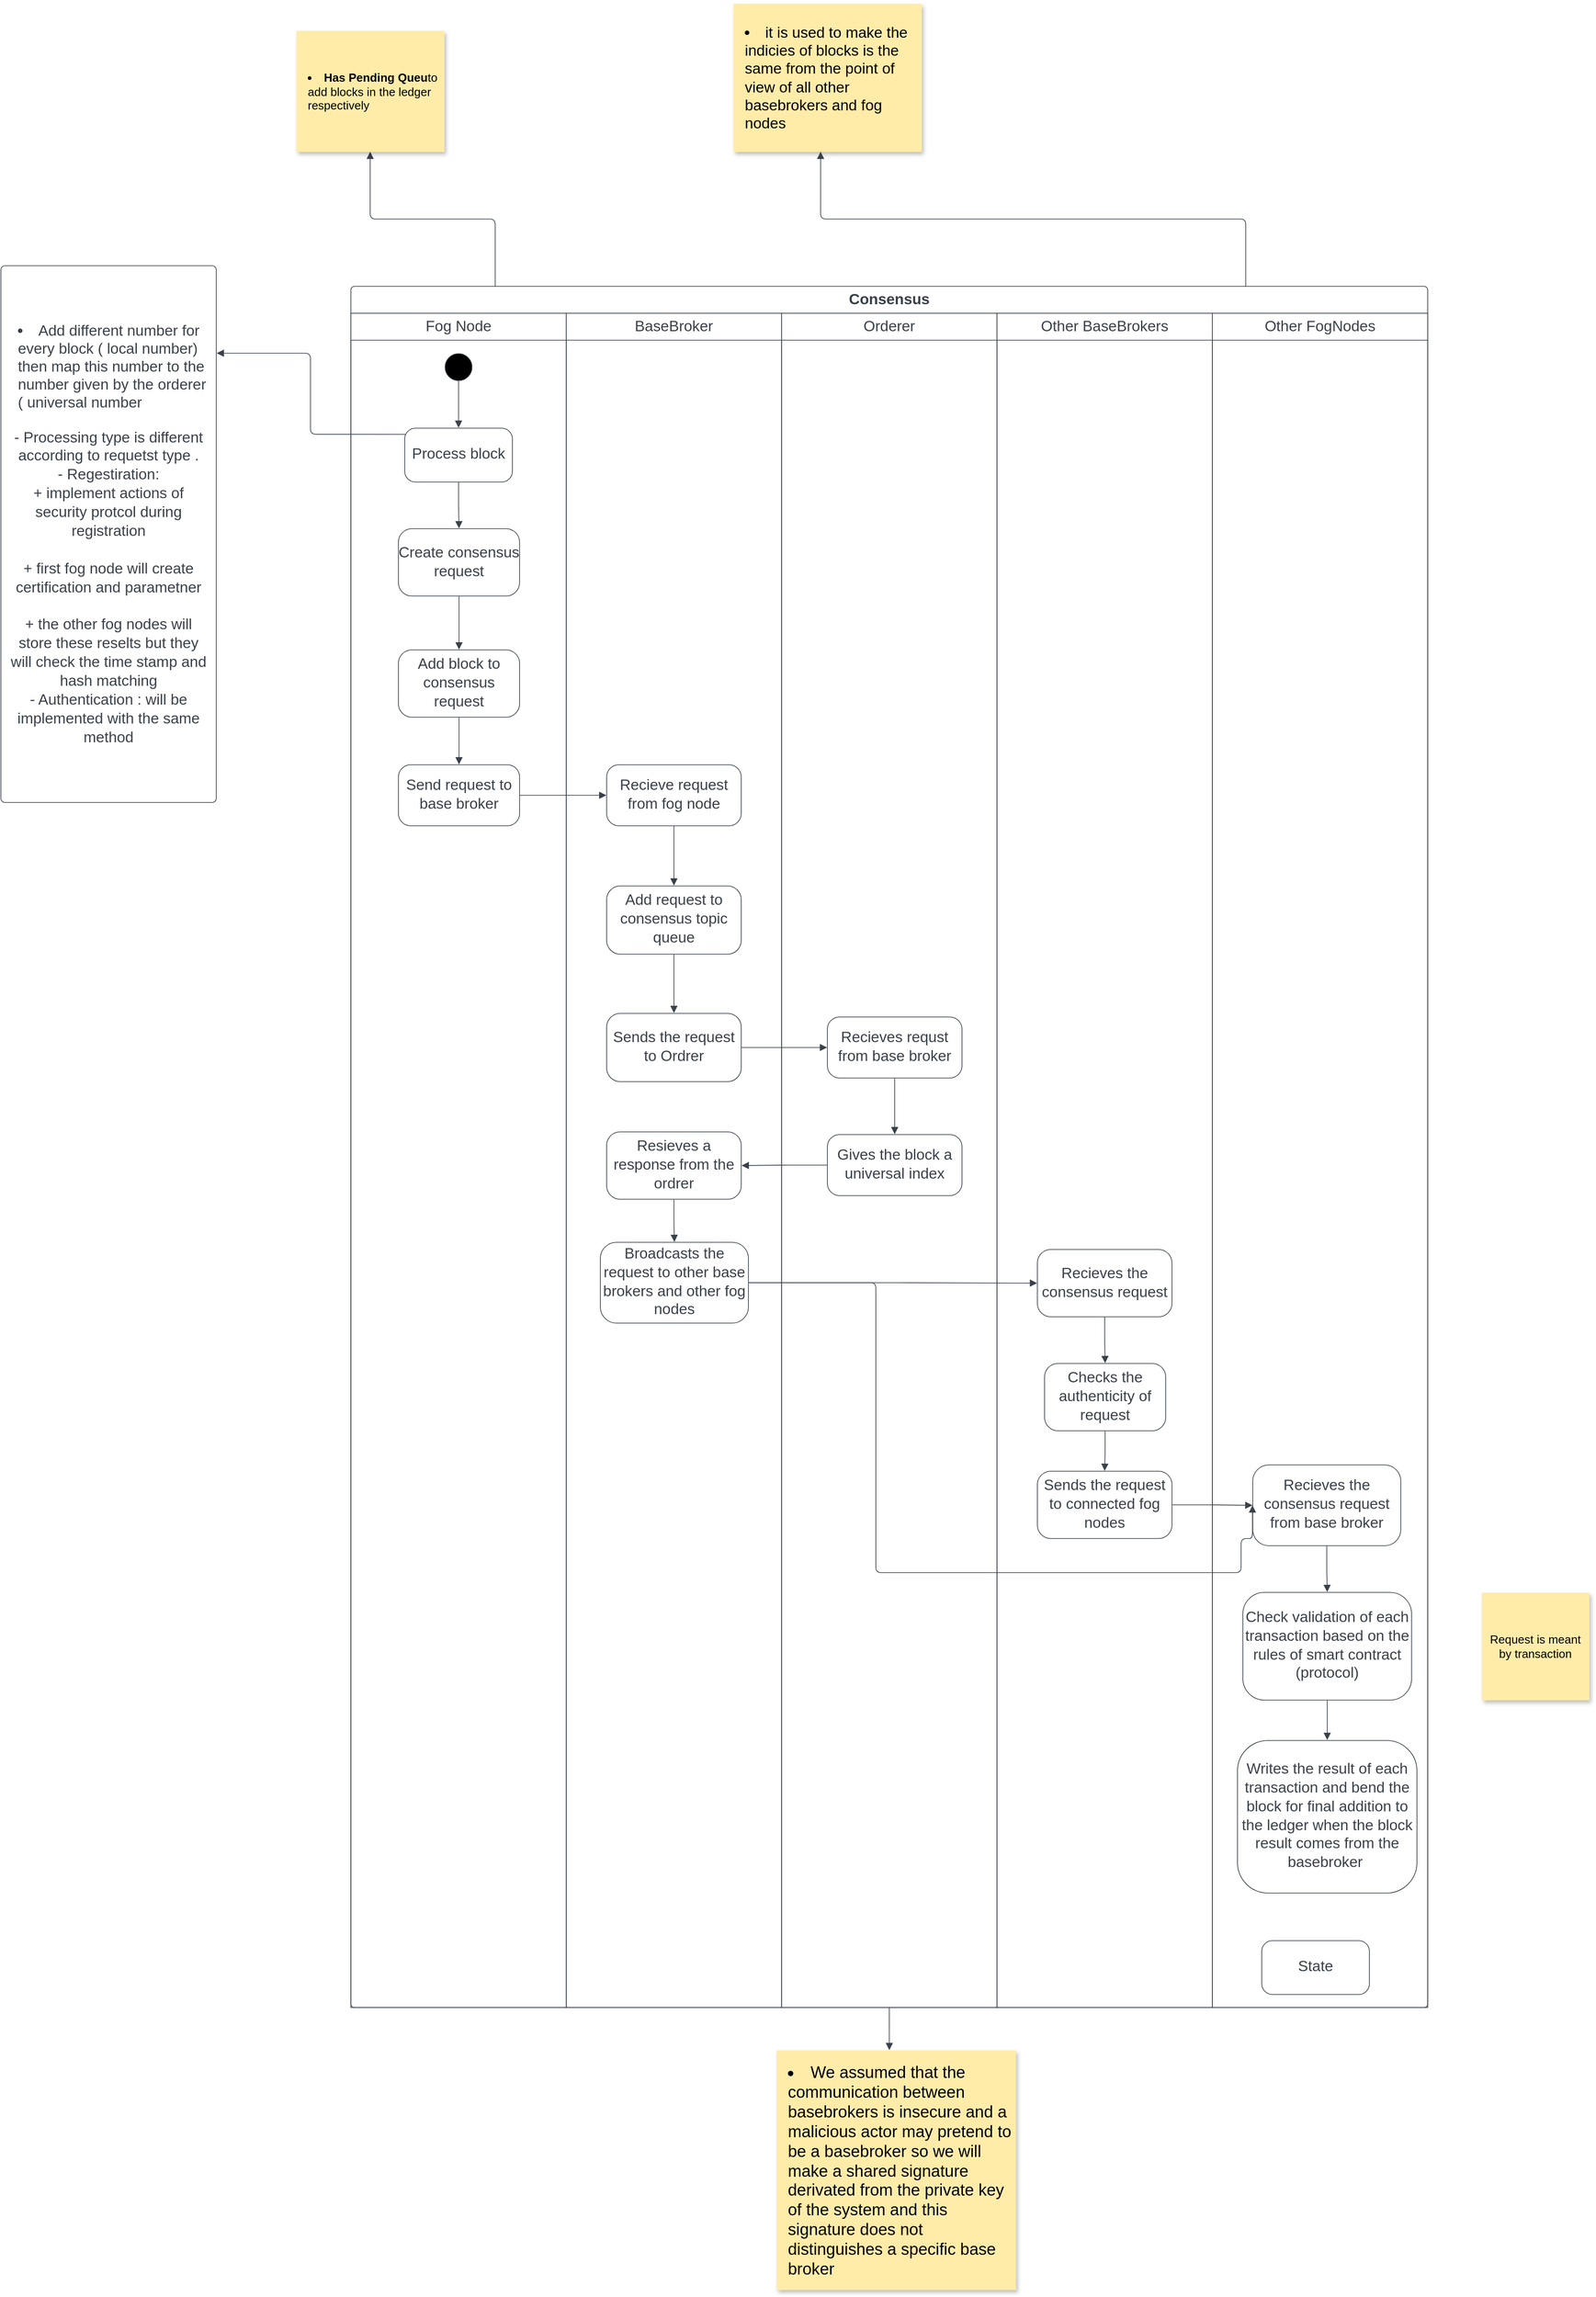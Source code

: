 <mxfile version="17.1.2" type="github">
  <diagram id="9EqGme9XQ8Pk4LfK-jfx" name="Page-1">
    <mxGraphModel dx="2445" dy="1882" grid="1" gridSize="10" guides="1" tooltips="1" connect="1" arrows="1" fold="1" page="1" pageScale="1" pageWidth="827" pageHeight="1169" math="0" shadow="0">
      <root>
        <mxCell id="0" />
        <mxCell id="1" parent="0" />
        <mxCell id="pPeF-HTOgFZXbcfXd0PG-1" value="Consensus" style="swimlane;startSize=30;html=1;whiteSpace=wrap;childLayout=stackLayout;resizeParent=1;dropTarget=0;spacing=0;strokeColor=#3a414a;strokeOpacity=100;rounded=1;absoluteArcSize=1;arcSize=9;strokeWidth=0.8;container=1;pointerEvents=0;collapsible=0;recursiveResize=0;fontSize=16.7;fontColor=#3a414a;" parent="1" vertex="1">
          <mxGeometry x="345" y="-120" width="1200" height="1917.5" as="geometry" />
        </mxCell>
        <mxCell id="pPeF-HTOgFZXbcfXd0PG-2" value="Fog Node" style="swimlane;html=1;whiteSpace=wrap;connectable=0;fontStyle=0;startSize=30;dropTarget=0;rounded=0;spacing=0;strokeColor=#3a414a;strokeOpacity=100;strokeWidth=0.8;container=1;pointerEvents=0;collapsible=0;recursiveResize=0;fontSize=16.7;fontColor=#3a414a;" parent="pPeF-HTOgFZXbcfXd0PG-1" vertex="1">
          <mxGeometry y="30" width="240" height="1887.5" as="geometry" />
        </mxCell>
        <mxCell id="pPeF-HTOgFZXbcfXd0PG-3" value="BaseBroker" style="swimlane;html=1;whiteSpace=wrap;connectable=0;fontStyle=0;startSize=30;dropTarget=0;rounded=0;spacing=0;strokeColor=#3a414a;strokeOpacity=100;strokeWidth=0.8;container=1;pointerEvents=0;collapsible=0;recursiveResize=0;fontSize=16.7;fontColor=#3a414a;" parent="pPeF-HTOgFZXbcfXd0PG-1" vertex="1">
          <mxGeometry x="240" y="30" width="240" height="1887.5" as="geometry" />
        </mxCell>
        <mxCell id="pPeF-HTOgFZXbcfXd0PG-4" value="Orderer" style="swimlane;html=1;whiteSpace=wrap;connectable=0;fontStyle=0;startSize=30;dropTarget=0;rounded=0;spacing=0;strokeColor=#3a414a;strokeOpacity=100;strokeWidth=0.8;container=1;pointerEvents=0;collapsible=0;recursiveResize=0;fontSize=16.7;fontColor=#3a414a;" parent="pPeF-HTOgFZXbcfXd0PG-1" vertex="1">
          <mxGeometry x="480" y="30" width="240" height="1887.5" as="geometry" />
        </mxCell>
        <mxCell id="pPeF-HTOgFZXbcfXd0PG-5" value="Other BaseBrokers" style="swimlane;html=1;whiteSpace=wrap;connectable=0;fontStyle=0;startSize=30;dropTarget=0;rounded=0;spacing=0;strokeColor=#3a414a;strokeOpacity=100;strokeWidth=0.8;container=1;pointerEvents=0;collapsible=0;recursiveResize=0;fontSize=16.7;fontColor=#3a414a;" parent="pPeF-HTOgFZXbcfXd0PG-1" vertex="1">
          <mxGeometry x="720" y="30" width="240" height="1887.5" as="geometry" />
        </mxCell>
        <mxCell id="pPeF-HTOgFZXbcfXd0PG-6" value="Other FogNodes" style="swimlane;html=1;whiteSpace=wrap;connectable=0;fontStyle=0;startSize=30;dropTarget=0;rounded=0;spacing=0;strokeColor=#3a414a;strokeOpacity=100;strokeWidth=0.8;container=1;pointerEvents=0;collapsible=0;recursiveResize=0;fontSize=16.7;fontColor=#3a414a;" parent="pPeF-HTOgFZXbcfXd0PG-1" vertex="1">
          <mxGeometry x="960" y="30" width="240" height="1887.5" as="geometry" />
        </mxCell>
        <UserObject label="" lucidchartObjectId="CdP9xf9X6418" id="pPeF-HTOgFZXbcfXd0PG-7">
          <mxCell style="html=1;overflow=block;blockSpacing=1;whiteSpace=wrap;ellipse;fillColor=#000000;fontSize=13;spacing=0;strokeColor=#3a414a;strokeOpacity=100;rounded=1;absoluteArcSize=1;arcSize=9;strokeWidth=0.8;" parent="1" vertex="1">
            <mxGeometry x="450" y="-45" width="30" height="30" as="geometry" />
          </mxCell>
        </UserObject>
        <mxCell id="pPeF-HTOgFZXbcfXd0PG-8" value="&lt;div style=&quot;display: flex; justify-content: center; text-align: center; align-items: baseline; font-size: 0; line-height: 1.25;margin-top: -2px;&quot;&gt;&lt;span&gt;&lt;span style=&quot;font-size:16.7px;color:#3a414a;&quot;&gt;Create consensus request&lt;/span&gt;&lt;/span&gt;&lt;/div&gt;" style="rounded=1;arcSize=20;whiteSpace=wrap;overflow=block;blockSpacing=1;html=1;fontSize=13;spacing=0;strokeColor=#3a414a;strokeOpacity=100;strokeWidth=0.8;" parent="1" vertex="1">
          <mxGeometry x="398" y="150" width="135" height="75" as="geometry" />
        </mxCell>
        <mxCell id="pPeF-HTOgFZXbcfXd0PG-9" value="&lt;div style=&quot;display: flex; justify-content: center; text-align: center; align-items: baseline; font-size: 0; line-height: 1.25;margin-top: -2px;&quot;&gt;&lt;span&gt;&lt;span style=&quot;font-size:16.7px;color:#3a414a;&quot;&gt;Add block to consensus request&lt;/span&gt;&lt;/span&gt;&lt;/div&gt;" style="rounded=1;arcSize=20;whiteSpace=wrap;overflow=block;blockSpacing=1;html=1;fontSize=13;spacing=0;strokeColor=#3a414a;strokeOpacity=100;strokeWidth=0.8;" parent="1" vertex="1">
          <mxGeometry x="398" y="285" width="135" height="75" as="geometry" />
        </mxCell>
        <UserObject label="" lucidchartObjectId="jgP9Arb4AGy4" id="pPeF-HTOgFZXbcfXd0PG-10">
          <mxCell style="html=1;jettySize=18;whiteSpace=wrap;overflow=block;blockSpacing=1;fontSize=13;strokeColor=#3a414a;strokeOpacity=100;strokeWidth=0.8;rounded=1;arcSize=12;edgeStyle=orthogonalEdgeStyle;startArrow=none;endArrow=block;endFill=1;exitX=0.5;exitY=1.005;exitPerimeter=0;entryX=0.5;entryY=-0.006;entryPerimeter=0;" parent="1" source="pPeF-HTOgFZXbcfXd0PG-9" target="pPeF-HTOgFZXbcfXd0PG-11" edge="1">
            <mxGeometry width="100" height="100" relative="1" as="geometry">
              <Array as="points" />
            </mxGeometry>
          </mxCell>
        </UserObject>
        <mxCell id="pPeF-HTOgFZXbcfXd0PG-11" value="&lt;div style=&quot;display: flex; justify-content: center; text-align: center; align-items: baseline; font-size: 0; line-height: 1.25;margin-top: -2px;&quot;&gt;&lt;span&gt;&lt;span style=&quot;font-size:16.7px;color:#3a414a;&quot;&gt;Send request to base broker&lt;/span&gt;&lt;/span&gt;&lt;/div&gt;" style="rounded=1;arcSize=20;whiteSpace=wrap;overflow=block;blockSpacing=1;html=1;fontSize=13;spacing=0;strokeColor=#3a414a;strokeOpacity=100;strokeWidth=0.8;" parent="1" vertex="1">
          <mxGeometry x="398" y="413" width="135" height="68" as="geometry" />
        </mxCell>
        <mxCell id="pPeF-HTOgFZXbcfXd0PG-12" value="&lt;div style=&quot;display: flex; justify-content: center; text-align: center; align-items: baseline; font-size: 0; line-height: 1.25;margin-top: -2px;&quot;&gt;&lt;span&gt;&lt;span style=&quot;font-size:16.7px;color:#3a414a;&quot;&gt;Process block &lt;/span&gt;&lt;/span&gt;&lt;/div&gt;" style="rounded=1;arcSize=20;whiteSpace=wrap;overflow=block;blockSpacing=1;html=1;fontSize=13;spacing=0;strokeColor=#3a414a;strokeOpacity=100;strokeWidth=0.8;" parent="1" vertex="1">
          <mxGeometry x="405" y="38" width="120" height="60" as="geometry" />
        </mxCell>
        <UserObject label="" lucidchartObjectId="PmP9a8LX6a7B" id="pPeF-HTOgFZXbcfXd0PG-13">
          <mxCell style="html=1;jettySize=18;whiteSpace=wrap;overflow=block;blockSpacing=1;fontSize=13;strokeColor=#3a414a;strokeOpacity=100;strokeWidth=0.8;rounded=1;arcSize=12;edgeStyle=orthogonalEdgeStyle;startArrow=none;endArrow=block;endFill=1;exitX=0.5;exitY=1.013;exitPerimeter=0;entryX=0.5;entryY=-0.006;entryPerimeter=0;" parent="1" source="pPeF-HTOgFZXbcfXd0PG-7" target="pPeF-HTOgFZXbcfXd0PG-12" edge="1">
            <mxGeometry width="100" height="100" relative="1" as="geometry">
              <Array as="points" />
            </mxGeometry>
          </mxCell>
        </UserObject>
        <UserObject label="" lucidchartObjectId="TmP9PcP57h9T" id="pPeF-HTOgFZXbcfXd0PG-14">
          <mxCell style="html=1;jettySize=18;whiteSpace=wrap;overflow=block;blockSpacing=1;fontSize=13;strokeColor=#3a414a;strokeOpacity=100;strokeWidth=0.8;rounded=1;arcSize=12;edgeStyle=orthogonalEdgeStyle;startArrow=none;endArrow=block;endFill=1;exitX=0.5;exitY=1.006;exitPerimeter=0;entryX=0.5;entryY=-0.005;entryPerimeter=0;" parent="1" source="pPeF-HTOgFZXbcfXd0PG-12" target="pPeF-HTOgFZXbcfXd0PG-8" edge="1">
            <mxGeometry width="100" height="100" relative="1" as="geometry">
              <Array as="points" />
            </mxGeometry>
          </mxCell>
        </UserObject>
        <UserObject label="" lucidchartObjectId="XmP9wOvws5Zp" id="pPeF-HTOgFZXbcfXd0PG-15">
          <mxCell style="html=1;jettySize=18;whiteSpace=wrap;overflow=block;blockSpacing=1;fontSize=13;strokeColor=#3a414a;strokeOpacity=100;strokeWidth=0.8;rounded=1;arcSize=12;edgeStyle=orthogonalEdgeStyle;startArrow=none;endArrow=block;endFill=1;exitX=0.5;exitY=1.005;exitPerimeter=0;entryX=0.5;entryY=-0.005;entryPerimeter=0;" parent="1" source="pPeF-HTOgFZXbcfXd0PG-8" target="pPeF-HTOgFZXbcfXd0PG-9" edge="1">
            <mxGeometry width="100" height="100" relative="1" as="geometry">
              <Array as="points" />
            </mxGeometry>
          </mxCell>
        </UserObject>
        <mxCell id="pPeF-HTOgFZXbcfXd0PG-16" value="&lt;div style=&quot;display: flex; justify-content: center; text-align: center; align-items: baseline; font-size: 0; line-height: 1.25;margin-top: -2px;&quot;&gt;&lt;span&gt;&lt;span style=&quot;font-size:16.7px;color:#3a414a;&quot;&gt;Recieve request from fog node&lt;/span&gt;&lt;/span&gt;&lt;/div&gt;" style="rounded=1;arcSize=20;whiteSpace=wrap;overflow=block;blockSpacing=1;html=1;fontSize=13;spacing=0;strokeColor=#3a414a;strokeOpacity=100;strokeWidth=0.8;" parent="1" vertex="1">
          <mxGeometry x="630" y="413" width="150" height="68" as="geometry" />
        </mxCell>
        <UserObject label="&lt;ul style=&quot;margin: 0px; padding-left: 10px;list-style-position: inside; list-style-type:disc&quot;&gt;&lt;li style=&quot;text-align:left;color:#3a414a;font-size:16.7px;&quot;&gt;&lt;span style=&quot;margin-left: 0px;margin-top: -2px;&quot;&gt;&lt;span style=&quot;font-size:16.7px;color:#3a414a;&quot;&gt;Add different number for every block ( local number)  then  map this number to the number given by the orderer ( universal number&lt;/span&gt;&lt;/span&gt;&lt;/li&gt;&lt;/ul&gt;&lt;div style=&quot;display: flex; justify-content: center; text-align: center; align-items: baseline; font-size: 0; line-height: 1.25;margin-top: -2px;&quot;&gt;&lt;span&gt;&lt;span style=&quot;font-size:16.7px;color:#3a414a;&quot;&gt;&#xa;- Processing type is different according to requetst type .&#xa;- Regestiration: &#xa;+ implement actions of security protcol during registration&#xa;&#xa;+ first fog node will create certification and parametner &#xa;&#xa;+ the other fog nodes will store these reselts but they will check the time stamp and hash matching&#xa;- Authentication : will be implemented with the same method  &#xa;&lt;/span&gt;&lt;/span&gt;&lt;/div&gt;" lucidchartObjectId="moP9F8FH.Dze" id="pPeF-HTOgFZXbcfXd0PG-17">
          <mxCell style="html=1;overflow=block;blockSpacing=1;whiteSpace=wrap;fontSize=13;spacing=9;strokeColor=#3a414a;strokeOpacity=100;rounded=1;absoluteArcSize=1;arcSize=9;strokeWidth=0.8;" parent="1" vertex="1">
            <mxGeometry x="-45" y="-143" width="240" height="598" as="geometry" />
          </mxCell>
        </UserObject>
        <UserObject label="" lucidchartObjectId="DoP9wG~hN0e~" id="pPeF-HTOgFZXbcfXd0PG-18">
          <mxCell style="html=1;jettySize=18;whiteSpace=wrap;overflow=block;blockSpacing=1;fontSize=13;strokeColor=#3a414a;strokeOpacity=100;strokeWidth=0.8;rounded=1;arcSize=12;edgeStyle=orthogonalEdgeStyle;startArrow=none;endArrow=block;endFill=1;exitX=0.007;exitY=0.114;exitPerimeter=0;entryX=1.002;entryY=0.163;entryPerimeter=0;" parent="1" source="pPeF-HTOgFZXbcfXd0PG-12" target="pPeF-HTOgFZXbcfXd0PG-17" edge="1">
            <mxGeometry width="100" height="100" relative="1" as="geometry">
              <Array as="points" />
            </mxGeometry>
          </mxCell>
        </UserObject>
        <UserObject label="" lucidchartObjectId="rHP9DZxBP1Vf" id="pPeF-HTOgFZXbcfXd0PG-19">
          <mxCell style="html=1;jettySize=18;whiteSpace=wrap;overflow=block;blockSpacing=1;fontSize=13;strokeColor=#3a414a;strokeOpacity=100;strokeWidth=0.8;rounded=1;arcSize=12;edgeStyle=orthogonalEdgeStyle;startArrow=none;endArrow=block;endFill=1;exitX=0.5;exitY=1;exitPerimeter=0;entryX=0.472;entryY=0;entryPerimeter=0;" parent="1" source="pPeF-HTOgFZXbcfXd0PG-1" target="pPeF-HTOgFZXbcfXd0PG-47" edge="1">
            <mxGeometry width="100" height="100" relative="1" as="geometry">
              <Array as="points" />
            </mxGeometry>
          </mxCell>
        </UserObject>
        <UserObject label="" lucidchartObjectId="VHP9fHRR2rGY" id="pPeF-HTOgFZXbcfXd0PG-20">
          <mxCell style="html=1;jettySize=18;whiteSpace=wrap;overflow=block;blockSpacing=1;fontSize=13;strokeColor=#3a414a;strokeOpacity=100;strokeWidth=0.8;rounded=1;arcSize=12;edgeStyle=orthogonalEdgeStyle;startArrow=none;endArrow=block;endFill=1;exitX=1.003;exitY=0.5;exitPerimeter=0;entryX=-0.002;entryY=0.5;entryPerimeter=0;" parent="1" source="pPeF-HTOgFZXbcfXd0PG-11" target="pPeF-HTOgFZXbcfXd0PG-16" edge="1">
            <mxGeometry width="100" height="100" relative="1" as="geometry">
              <Array as="points" />
            </mxGeometry>
          </mxCell>
        </UserObject>
        <mxCell id="pPeF-HTOgFZXbcfXd0PG-21" value="&lt;div style=&quot;display: flex; justify-content: center; text-align: center; align-items: baseline; font-size: 0; line-height: 1.25;margin-top: -2px;&quot;&gt;&lt;span&gt;&lt;span style=&quot;font-size:16.7px;color:#3a414a;&quot;&gt;Add request to consensus topic queue&lt;/span&gt;&lt;/span&gt;&lt;/div&gt;" style="rounded=1;arcSize=20;whiteSpace=wrap;overflow=block;blockSpacing=1;html=1;fontSize=13;spacing=0;strokeColor=#3a414a;strokeOpacity=100;strokeWidth=0.8;" parent="1" vertex="1">
          <mxGeometry x="630" y="548" width="150" height="76" as="geometry" />
        </mxCell>
        <UserObject label="" lucidchartObjectId="iJP9lG1LMExx" id="pPeF-HTOgFZXbcfXd0PG-22">
          <mxCell style="html=1;jettySize=18;whiteSpace=wrap;overflow=block;blockSpacing=1;fontSize=13;strokeColor=#3a414a;strokeOpacity=100;strokeWidth=0.8;rounded=1;arcSize=12;edgeStyle=orthogonalEdgeStyle;startArrow=none;endArrow=block;endFill=1;exitX=0.5;exitY=1.006;exitPerimeter=0;entryX=0.5;entryY=-0.005;entryPerimeter=0;" parent="1" source="pPeF-HTOgFZXbcfXd0PG-16" target="pPeF-HTOgFZXbcfXd0PG-21" edge="1">
            <mxGeometry width="100" height="100" relative="1" as="geometry">
              <Array as="points" />
            </mxGeometry>
          </mxCell>
        </UserObject>
        <mxCell id="pPeF-HTOgFZXbcfXd0PG-23" value="&lt;div style=&quot;display: flex; justify-content: center; text-align: center; align-items: baseline; font-size: 0; line-height: 1.25;margin-top: -2px;&quot;&gt;&lt;span&gt;&lt;span style=&quot;font-size:16.7px;color:#3a414a;&quot;&gt;Sends the request to Ordrer&lt;/span&gt;&lt;/span&gt;&lt;/div&gt;" style="rounded=1;arcSize=20;whiteSpace=wrap;overflow=block;blockSpacing=1;html=1;fontSize=13;spacing=0;strokeColor=#3a414a;strokeOpacity=100;strokeWidth=0.8;" parent="1" vertex="1">
          <mxGeometry x="630" y="690" width="150" height="76" as="geometry" />
        </mxCell>
        <UserObject label="" lucidchartObjectId="1JP9.PYqI3OY" id="pPeF-HTOgFZXbcfXd0PG-24">
          <mxCell style="html=1;jettySize=18;whiteSpace=wrap;overflow=block;blockSpacing=1;fontSize=13;strokeColor=#3a414a;strokeOpacity=100;strokeWidth=0.8;rounded=1;arcSize=12;edgeStyle=orthogonalEdgeStyle;startArrow=none;endArrow=block;endFill=1;exitX=0.5;exitY=1.005;exitPerimeter=0;entryX=0.5;entryY=-0.005;entryPerimeter=0;" parent="1" source="pPeF-HTOgFZXbcfXd0PG-21" target="pPeF-HTOgFZXbcfXd0PG-23" edge="1">
            <mxGeometry width="100" height="100" relative="1" as="geometry">
              <Array as="points" />
            </mxGeometry>
          </mxCell>
        </UserObject>
        <UserObject label="&lt;ul style=&quot;margin: 0px; padding-left: 10px;list-style-position: inside; list-style-type:disc&quot;&gt;&lt;li style=&quot;text-align:left;font-size:16.8px;&quot;&gt;&lt;span style=&quot;margin-left: 0px;margin-top: -2px;&quot;&gt;&lt;span style=&quot;font-size:16.8px;&quot;&gt;it is used to make the indicies of blocks is the same from the point of view of all other basebrokers and fog nodes&lt;/span&gt;&lt;/span&gt;&lt;/li&gt;&lt;/ul&gt;" lucidchartObjectId="7KP9td6ryeQL" id="pPeF-HTOgFZXbcfXd0PG-25">
          <mxCell style="html=1;overflow=block;blockSpacing=1;whiteSpace=wrap;shadow=1;fontSize=13;spacing=3.8;strokeColor=none;fillColor=#FFECA9;strokeWidth=0;" parent="1" vertex="1">
            <mxGeometry x="771" y="-435" width="210" height="165" as="geometry" />
          </mxCell>
        </UserObject>
        <UserObject label="" lucidchartObjectId="dMP9-0muirMH" id="pPeF-HTOgFZXbcfXd0PG-26">
          <mxCell style="html=1;jettySize=18;whiteSpace=wrap;overflow=block;blockSpacing=1;fontSize=13;strokeColor=#3a414a;strokeOpacity=100;strokeWidth=0.8;rounded=1;arcSize=12;edgeStyle=orthogonalEdgeStyle;startArrow=none;endArrow=block;endFill=1;exitX=0.831;exitY=0;exitPerimeter=0;entryX=0.464;entryY=1;entryPerimeter=0;" parent="1" source="pPeF-HTOgFZXbcfXd0PG-1" target="pPeF-HTOgFZXbcfXd0PG-25" edge="1">
            <mxGeometry width="100" height="100" relative="1" as="geometry">
              <Array as="points" />
            </mxGeometry>
          </mxCell>
        </UserObject>
        <mxCell id="pPeF-HTOgFZXbcfXd0PG-27" value="&lt;div style=&quot;display: flex; justify-content: center; text-align: center; align-items: baseline; font-size: 0; line-height: 1.25;margin-top: -2px;&quot;&gt;&lt;span&gt;&lt;span style=&quot;font-size:16.7px;color:#3a414a;&quot;&gt;Recieves requst from base broker&lt;/span&gt;&lt;/span&gt;&lt;/div&gt;" style="rounded=1;arcSize=20;whiteSpace=wrap;overflow=block;blockSpacing=1;html=1;fontSize=13;spacing=0;strokeColor=#3a414a;strokeOpacity=100;strokeWidth=0.8;" parent="1" vertex="1">
          <mxGeometry x="876" y="694" width="150" height="68" as="geometry" />
        </mxCell>
        <UserObject label="" lucidchartObjectId="FTP96DiJ4qId" id="pPeF-HTOgFZXbcfXd0PG-28">
          <mxCell style="html=1;jettySize=18;whiteSpace=wrap;overflow=block;blockSpacing=1;fontSize=13;strokeColor=#3a414a;strokeOpacity=100;strokeWidth=0.8;rounded=1;arcSize=12;edgeStyle=orthogonalEdgeStyle;startArrow=none;endArrow=block;endFill=1;exitX=1.003;exitY=0.5;exitPerimeter=0;entryX=-0.002;entryY=0.5;entryPerimeter=0;" parent="1" source="pPeF-HTOgFZXbcfXd0PG-23" target="pPeF-HTOgFZXbcfXd0PG-27" edge="1">
            <mxGeometry width="100" height="100" relative="1" as="geometry">
              <Array as="points" />
            </mxGeometry>
          </mxCell>
        </UserObject>
        <UserObject label="" lucidchartObjectId="C6P97z8danBf" id="pPeF-HTOgFZXbcfXd0PG-29">
          <mxCell style="html=1;jettySize=18;whiteSpace=wrap;overflow=block;blockSpacing=1;fontSize=13;strokeColor=#3a414a;strokeOpacity=100;strokeWidth=0.8;rounded=1;arcSize=12;edgeStyle=orthogonalEdgeStyle;startArrow=none;endArrow=block;endFill=1;exitX=0.134;exitY=0;exitPerimeter=0;entryX=0.5;entryY=1;entryPerimeter=0;" parent="1" source="pPeF-HTOgFZXbcfXd0PG-1" target="pPeF-HTOgFZXbcfXd0PG-36" edge="1">
            <mxGeometry width="100" height="100" relative="1" as="geometry">
              <Array as="points" />
            </mxGeometry>
          </mxCell>
        </UserObject>
        <mxCell id="pPeF-HTOgFZXbcfXd0PG-30" value="&lt;div style=&quot;display: flex; justify-content: center; text-align: center; align-items: baseline; font-size: 0; line-height: 1.25;margin-top: -2px;&quot;&gt;&lt;span&gt;&lt;span style=&quot;font-size:16.7px;color:#3a414a;&quot;&gt;Gives the block a universal index&lt;/span&gt;&lt;/span&gt;&lt;/div&gt;" style="rounded=1;arcSize=20;whiteSpace=wrap;overflow=block;blockSpacing=1;html=1;fontSize=13;spacing=0;strokeColor=#3a414a;strokeOpacity=100;strokeWidth=0.8;" parent="1" vertex="1">
          <mxGeometry x="876" y="825" width="150" height="68" as="geometry" />
        </mxCell>
        <UserObject label="" lucidchartObjectId="4wQ9gFIfpN7z" id="pPeF-HTOgFZXbcfXd0PG-31">
          <mxCell style="html=1;jettySize=18;whiteSpace=wrap;overflow=block;blockSpacing=1;fontSize=13;strokeColor=#3a414a;strokeOpacity=100;strokeWidth=0.8;rounded=1;arcSize=12;edgeStyle=orthogonalEdgeStyle;startArrow=none;endArrow=block;endFill=1;exitX=0.5;exitY=1.006;exitPerimeter=0;entryX=0.5;entryY=-0.006;entryPerimeter=0;" parent="1" source="pPeF-HTOgFZXbcfXd0PG-27" target="pPeF-HTOgFZXbcfXd0PG-30" edge="1">
            <mxGeometry width="100" height="100" relative="1" as="geometry">
              <Array as="points" />
            </mxGeometry>
          </mxCell>
        </UserObject>
        <mxCell id="pPeF-HTOgFZXbcfXd0PG-32" value="&lt;div style=&quot;display: flex; justify-content: center; text-align: center; align-items: baseline; font-size: 0; line-height: 1.25;margin-top: -2px;&quot;&gt;&lt;span&gt;&lt;span style=&quot;font-size:16.7px;color:#3a414a;&quot;&gt;Resieves a response from the ordrer&lt;/span&gt;&lt;/span&gt;&lt;/div&gt;" style="rounded=1;arcSize=20;whiteSpace=wrap;overflow=block;blockSpacing=1;html=1;fontSize=13;spacing=0;strokeColor=#3a414a;strokeOpacity=100;strokeWidth=0.8;" parent="1" vertex="1">
          <mxGeometry x="630" y="822" width="150" height="75" as="geometry" />
        </mxCell>
        <UserObject label="" lucidchartObjectId="mxQ99RnzjHwp" id="pPeF-HTOgFZXbcfXd0PG-33">
          <mxCell style="html=1;jettySize=18;whiteSpace=wrap;overflow=block;blockSpacing=1;fontSize=13;strokeColor=#3a414a;strokeOpacity=100;strokeWidth=0.8;rounded=1;arcSize=12;edgeStyle=orthogonalEdgeStyle;startArrow=none;endArrow=block;endFill=1;exitX=-0.002;exitY=0.5;exitPerimeter=0;entryX=1.003;entryY=0.5;entryPerimeter=0;" parent="1" source="pPeF-HTOgFZXbcfXd0PG-30" target="pPeF-HTOgFZXbcfXd0PG-32" edge="1">
            <mxGeometry width="100" height="100" relative="1" as="geometry">
              <Array as="points" />
            </mxGeometry>
          </mxCell>
        </UserObject>
        <mxCell id="pPeF-HTOgFZXbcfXd0PG-34" value="&lt;div style=&quot;display: flex; justify-content: center; text-align: center; align-items: baseline; font-size: 0; line-height: 1.25;margin-top: -2px;&quot;&gt;&lt;span&gt;&lt;span style=&quot;font-size:16.7px;color:#3a414a;&quot;&gt;Broadcasts the request to other base brokers and other fog nodes&lt;/span&gt;&lt;/span&gt;&lt;/div&gt;" style="rounded=1;arcSize=20;whiteSpace=wrap;overflow=block;blockSpacing=1;html=1;fontSize=13;spacing=0;strokeColor=#3a414a;strokeOpacity=100;strokeWidth=0.8;" parent="1" vertex="1">
          <mxGeometry x="623" y="945" width="165" height="90" as="geometry" />
        </mxCell>
        <UserObject label="" lucidchartObjectId="czQ9E5rsv8D2" id="pPeF-HTOgFZXbcfXd0PG-35">
          <mxCell style="html=1;jettySize=18;whiteSpace=wrap;overflow=block;blockSpacing=1;fontSize=13;strokeColor=#3a414a;strokeOpacity=100;strokeWidth=0.8;rounded=1;arcSize=12;edgeStyle=orthogonalEdgeStyle;startArrow=none;endArrow=block;endFill=1;exitX=0.5;exitY=1.005;exitPerimeter=0;entryX=0.5;entryY=-0.004;entryPerimeter=0;" parent="1" source="pPeF-HTOgFZXbcfXd0PG-32" target="pPeF-HTOgFZXbcfXd0PG-34" edge="1">
            <mxGeometry width="100" height="100" relative="1" as="geometry">
              <Array as="points" />
            </mxGeometry>
          </mxCell>
        </UserObject>
        <UserObject label="&lt;ul style=&quot;margin: 0px; padding-left: 10px;list-style-position: inside; list-style-type:disc&quot;&gt;&lt;li style=&quot;text-align:left;&quot;&gt;&lt;span style=&quot;margin-left: 0px;margin-top: -2px;&quot;&gt;&lt;span style=&quot;font-size:13px;font-weight: bold;&quot;&gt;Has Pending Queu&lt;/span&gt;&lt;span style=&quot;font-size:13px;&quot;&gt;to add blocks in the ledger respectively&lt;/span&gt;&lt;/span&gt;&lt;/li&gt;&lt;/ul&gt;" lucidchartObjectId="m5P9grkiVBAP" id="pPeF-HTOgFZXbcfXd0PG-36">
          <mxCell style="html=1;overflow=block;blockSpacing=1;whiteSpace=wrap;shadow=1;fontSize=13;spacing=3.8;strokeColor=none;fillColor=#FFECA9;strokeWidth=0;" parent="1" vertex="1">
            <mxGeometry x="284" y="-405" width="165" height="135" as="geometry" />
          </mxCell>
        </UserObject>
        <mxCell id="pPeF-HTOgFZXbcfXd0PG-37" value="&lt;div style=&quot;display: flex; justify-content: center; text-align: center; align-items: baseline; font-size: 0; line-height: 1.25;margin-top: -2px;&quot;&gt;&lt;span&gt;&lt;span style=&quot;font-size:16.7px;color:#3a414a;&quot;&gt;Recieves the consensus request &lt;/span&gt;&lt;/span&gt;&lt;/div&gt;" style="rounded=1;arcSize=20;whiteSpace=wrap;overflow=block;blockSpacing=1;html=1;fontSize=13;spacing=0;strokeColor=#3a414a;strokeOpacity=100;strokeWidth=0.8;" parent="1" vertex="1">
          <mxGeometry x="1110" y="953" width="150" height="75" as="geometry" />
        </mxCell>
        <UserObject label="" lucidchartObjectId="wEQ9GDih9s35" id="pPeF-HTOgFZXbcfXd0PG-38">
          <mxCell style="html=1;jettySize=18;whiteSpace=wrap;overflow=block;blockSpacing=1;fontSize=13;strokeColor=#3a414a;strokeOpacity=100;strokeWidth=0.8;rounded=1;arcSize=12;edgeStyle=orthogonalEdgeStyle;startArrow=none;endArrow=block;endFill=1;exitX=1.002;exitY=0.5;exitPerimeter=0;entryX=-0.002;entryY=0.5;entryPerimeter=0;" parent="1" source="pPeF-HTOgFZXbcfXd0PG-34" target="pPeF-HTOgFZXbcfXd0PG-37" edge="1">
            <mxGeometry width="100" height="100" relative="1" as="geometry">
              <Array as="points" />
            </mxGeometry>
          </mxCell>
        </UserObject>
        <mxCell id="pPeF-HTOgFZXbcfXd0PG-39" value="&lt;div style=&quot;display: flex; justify-content: center; text-align: center; align-items: baseline; font-size: 0; line-height: 1.25;margin-top: -2px;&quot;&gt;&lt;span&gt;&lt;span style=&quot;font-size:16.7px;color:#3a414a;&quot;&gt;Checks the authenticity of request&lt;/span&gt;&lt;/span&gt;&lt;/div&gt;" style="rounded=1;arcSize=20;whiteSpace=wrap;overflow=block;blockSpacing=1;html=1;fontSize=13;spacing=0;strokeColor=#3a414a;strokeOpacity=100;strokeWidth=0.8;" parent="1" vertex="1">
          <mxGeometry x="1118" y="1080" width="135" height="75" as="geometry" />
        </mxCell>
        <UserObject label="" lucidchartObjectId="YFQ9fexnf5_q" id="pPeF-HTOgFZXbcfXd0PG-40">
          <mxCell style="html=1;jettySize=18;whiteSpace=wrap;overflow=block;blockSpacing=1;fontSize=13;strokeColor=#3a414a;strokeOpacity=100;strokeWidth=0.8;rounded=1;arcSize=12;edgeStyle=orthogonalEdgeStyle;startArrow=none;endArrow=block;endFill=1;exitX=0.5;exitY=1.005;exitPerimeter=0;entryX=0.5;entryY=-0.005;entryPerimeter=0;" parent="1" source="pPeF-HTOgFZXbcfXd0PG-37" target="pPeF-HTOgFZXbcfXd0PG-39" edge="1">
            <mxGeometry width="100" height="100" relative="1" as="geometry">
              <Array as="points" />
            </mxGeometry>
          </mxCell>
        </UserObject>
        <mxCell id="pPeF-HTOgFZXbcfXd0PG-41" value="&lt;div style=&quot;display: flex; justify-content: center; text-align: center; align-items: baseline; font-size: 0; line-height: 1.25;margin-top: -2px;&quot;&gt;&lt;span&gt;&lt;span style=&quot;font-size:16.7px;color:#3a414a;&quot;&gt;Sends the request to connected fog nodes&lt;/span&gt;&lt;/span&gt;&lt;/div&gt;" style="rounded=1;arcSize=20;whiteSpace=wrap;overflow=block;blockSpacing=1;html=1;fontSize=13;spacing=0;strokeColor=#3a414a;strokeOpacity=100;strokeWidth=0.8;" parent="1" vertex="1">
          <mxGeometry x="1110" y="1200" width="150" height="75" as="geometry" />
        </mxCell>
        <UserObject label="" lucidchartObjectId="CHQ9NxxEP6VY" id="pPeF-HTOgFZXbcfXd0PG-42">
          <mxCell style="html=1;jettySize=18;whiteSpace=wrap;overflow=block;blockSpacing=1;fontSize=13;strokeColor=#3a414a;strokeOpacity=100;strokeWidth=0.8;rounded=1;arcSize=12;edgeStyle=orthogonalEdgeStyle;startArrow=none;endArrow=block;endFill=1;exitX=0.5;exitY=1.005;exitPerimeter=0;entryX=0.5;entryY=-0.005;entryPerimeter=0;" parent="1" source="pPeF-HTOgFZXbcfXd0PG-39" target="pPeF-HTOgFZXbcfXd0PG-41" edge="1">
            <mxGeometry width="100" height="100" relative="1" as="geometry">
              <Array as="points" />
            </mxGeometry>
          </mxCell>
        </UserObject>
        <mxCell id="pPeF-HTOgFZXbcfXd0PG-43" value="&lt;div style=&quot;display: flex; justify-content: center; text-align: center; align-items: baseline; font-size: 0; line-height: 1.25;margin-top: -2px;&quot;&gt;&lt;span&gt;&lt;span style=&quot;font-size:16.7px;color:#3a414a;&quot;&gt;Recieves the consensus request from base broker&lt;/span&gt;&lt;/span&gt;&lt;/div&gt;" style="rounded=1;arcSize=20;whiteSpace=wrap;overflow=block;blockSpacing=1;html=1;fontSize=13;spacing=0;strokeColor=#3a414a;strokeOpacity=100;strokeWidth=0.8;" parent="1" vertex="1">
          <mxGeometry x="1350" y="1193" width="165" height="90" as="geometry" />
        </mxCell>
        <UserObject label="" lucidchartObjectId="SIQ9sE38Nrsy" id="pPeF-HTOgFZXbcfXd0PG-44">
          <mxCell style="html=1;jettySize=18;whiteSpace=wrap;overflow=block;blockSpacing=1;fontSize=13;strokeColor=#3a414a;strokeOpacity=100;strokeWidth=0.8;rounded=1;arcSize=12;edgeStyle=orthogonalEdgeStyle;startArrow=none;endArrow=block;endFill=1;exitX=1.003;exitY=0.5;exitPerimeter=0;entryX=-0.002;entryY=0.5;entryPerimeter=0;" parent="1" source="pPeF-HTOgFZXbcfXd0PG-41" target="pPeF-HTOgFZXbcfXd0PG-43" edge="1">
            <mxGeometry width="100" height="100" relative="1" as="geometry">
              <Array as="points" />
            </mxGeometry>
          </mxCell>
        </UserObject>
        <mxCell id="pPeF-HTOgFZXbcfXd0PG-45" value="&lt;div style=&quot;display: flex; justify-content: center; text-align: center; align-items: baseline; font-size: 0; line-height: 1.25;margin-top: -2px;&quot;&gt;&lt;span&gt;&lt;span style=&quot;font-size:16.7px;color:#3a414a;&quot;&gt;Check validation of each transaction based on the rules of smart contract (protocol)&lt;/span&gt;&lt;/span&gt;&lt;/div&gt;" style="rounded=1;arcSize=20;whiteSpace=wrap;overflow=block;blockSpacing=1;html=1;fontSize=13;spacing=0;strokeColor=#3a414a;strokeOpacity=100;strokeWidth=0.8;" parent="1" vertex="1">
          <mxGeometry x="1339" y="1335" width="188" height="120" as="geometry" />
        </mxCell>
        <UserObject label="" lucidchartObjectId="BMQ9BipFtnNu" id="pPeF-HTOgFZXbcfXd0PG-46">
          <mxCell style="html=1;jettySize=18;whiteSpace=wrap;overflow=block;blockSpacing=1;fontSize=13;strokeColor=#3a414a;strokeOpacity=100;strokeWidth=0.8;rounded=1;arcSize=12;edgeStyle=orthogonalEdgeStyle;startArrow=none;endArrow=block;endFill=1;exitX=0.5;exitY=1.004;exitPerimeter=0;entryX=0.5;entryY=-0.003;entryPerimeter=0;" parent="1" source="pPeF-HTOgFZXbcfXd0PG-43" target="pPeF-HTOgFZXbcfXd0PG-45" edge="1">
            <mxGeometry width="100" height="100" relative="1" as="geometry">
              <Array as="points" />
            </mxGeometry>
          </mxCell>
        </UserObject>
        <UserObject label="&lt;ul style=&quot;margin: 0px; padding-left: 10px;list-style-position: inside; list-style-type:disc&quot;&gt;&lt;li style=&quot;text-align:left;font-size:18.3px;&quot;&gt;&lt;span style=&quot;margin-left: 0px;margin-top: -2px;&quot;&gt;&lt;span style=&quot;font-size:18.3px;&quot;&gt;We assumed that the communication between basebrokers is insecure and a malicious actor may pretend to be a basebroker so we will make a shared signature derivated from the private key of the system and this signature does not distinguishes a specific base broker&lt;/span&gt;&lt;/span&gt;&lt;/li&gt;&lt;/ul&gt;" lucidchartObjectId="YCP9lDjcPJco" id="pPeF-HTOgFZXbcfXd0PG-47">
          <mxCell style="html=1;overflow=block;blockSpacing=1;whiteSpace=wrap;shadow=1;fontSize=13;spacing=3.8;strokeColor=none;fillColor=#FFECA9;strokeWidth=0;" parent="1" vertex="1">
            <mxGeometry x="819" y="1845" width="267" height="267" as="geometry" />
          </mxCell>
        </UserObject>
        <UserObject label="Request is meant by transaction" lucidchartObjectId="HMQ988gk.g1M" id="pPeF-HTOgFZXbcfXd0PG-48">
          <mxCell style="html=1;overflow=block;blockSpacing=1;whiteSpace=wrap;shadow=1;fontSize=13;spacing=3.8;strokeColor=none;fillColor=#FFECA9;strokeWidth=0;" parent="1" vertex="1">
            <mxGeometry x="1605" y="1335" width="120" height="120" as="geometry" />
          </mxCell>
        </UserObject>
        <mxCell id="pPeF-HTOgFZXbcfXd0PG-49" value="&lt;div style=&quot;display: flex ; justify-content: center ; text-align: center ; align-items: baseline ; font-size: 0 ; line-height: 1.25 ; margin-top: -2px&quot;&gt;&lt;span&gt;&lt;span style=&quot;font-size: 16.7px ; color: #3a414a&quot;&gt;Writes the result of each transaction and bend the block for final addition to the ledger when the block result comes from the basebroker&amp;nbsp;&lt;/span&gt;&lt;/span&gt;&lt;/div&gt;" style="rounded=1;arcSize=20;whiteSpace=wrap;overflow=block;blockSpacing=1;html=1;fontSize=13;spacing=0;strokeColor=#3a414a;strokeOpacity=100;strokeWidth=0.8;" parent="1" vertex="1">
          <mxGeometry x="1333" y="1500" width="200" height="170" as="geometry" />
        </mxCell>
        <UserObject label="" lucidchartObjectId="zNQ9Hi1Wu8Fh" id="pPeF-HTOgFZXbcfXd0PG-50">
          <mxCell style="html=1;jettySize=18;whiteSpace=wrap;overflow=block;blockSpacing=1;fontSize=13;strokeColor=#3a414a;strokeOpacity=100;strokeWidth=0.8;rounded=1;arcSize=12;edgeStyle=orthogonalEdgeStyle;startArrow=none;endArrow=block;endFill=1;exitX=0.5;exitY=1.003;exitPerimeter=0;entryX=0.5;entryY=-0.003;entryPerimeter=0;" parent="1" source="pPeF-HTOgFZXbcfXd0PG-45" target="pPeF-HTOgFZXbcfXd0PG-49" edge="1">
            <mxGeometry width="100" height="100" relative="1" as="geometry">
              <Array as="points" />
            </mxGeometry>
          </mxCell>
        </UserObject>
        <UserObject label="" lucidchartObjectId="vOQ9inX-ajhY" id="pPeF-HTOgFZXbcfXd0PG-51">
          <mxCell style="html=1;jettySize=18;whiteSpace=wrap;overflow=block;blockSpacing=1;fontSize=13;strokeColor=#3a414a;strokeOpacity=100;strokeWidth=0.8;rounded=1;arcSize=12;edgeStyle=orthogonalEdgeStyle;startArrow=none;endArrow=block;endFill=1;exitX=1.002;exitY=0.5;exitPerimeter=0;entryX=-0.002;entryY=0.5;entryPerimeter=0;" parent="1" source="pPeF-HTOgFZXbcfXd0PG-34" target="pPeF-HTOgFZXbcfXd0PG-43" edge="1">
            <mxGeometry width="100" height="100" relative="1" as="geometry">
              <Array as="points">
                <mxPoint x="930" y="990" />
                <mxPoint x="930" y="1313" />
                <mxPoint x="1337" y="1313" />
                <mxPoint x="1337" y="1275" />
              </Array>
            </mxGeometry>
          </mxCell>
        </UserObject>
        <mxCell id="pPeF-HTOgFZXbcfXd0PG-52" value="&lt;div style=&quot;display: flex; justify-content: center; text-align: center; align-items: baseline; font-size: 0; line-height: 1.25;margin-top: -2px;&quot;&gt;&lt;span&gt;&lt;span style=&quot;font-size:16.7px;color:#3a414a;&quot;&gt;State&lt;/span&gt;&lt;/span&gt;&lt;/div&gt;" style="rounded=1;arcSize=20;whiteSpace=wrap;overflow=block;blockSpacing=1;html=1;fontSize=13;spacing=0;strokeColor=#3a414a;strokeOpacity=100;strokeWidth=0.8;" parent="1" vertex="1">
          <mxGeometry x="1360" y="1723" width="120" height="60" as="geometry" />
        </mxCell>
      </root>
    </mxGraphModel>
  </diagram>
</mxfile>
